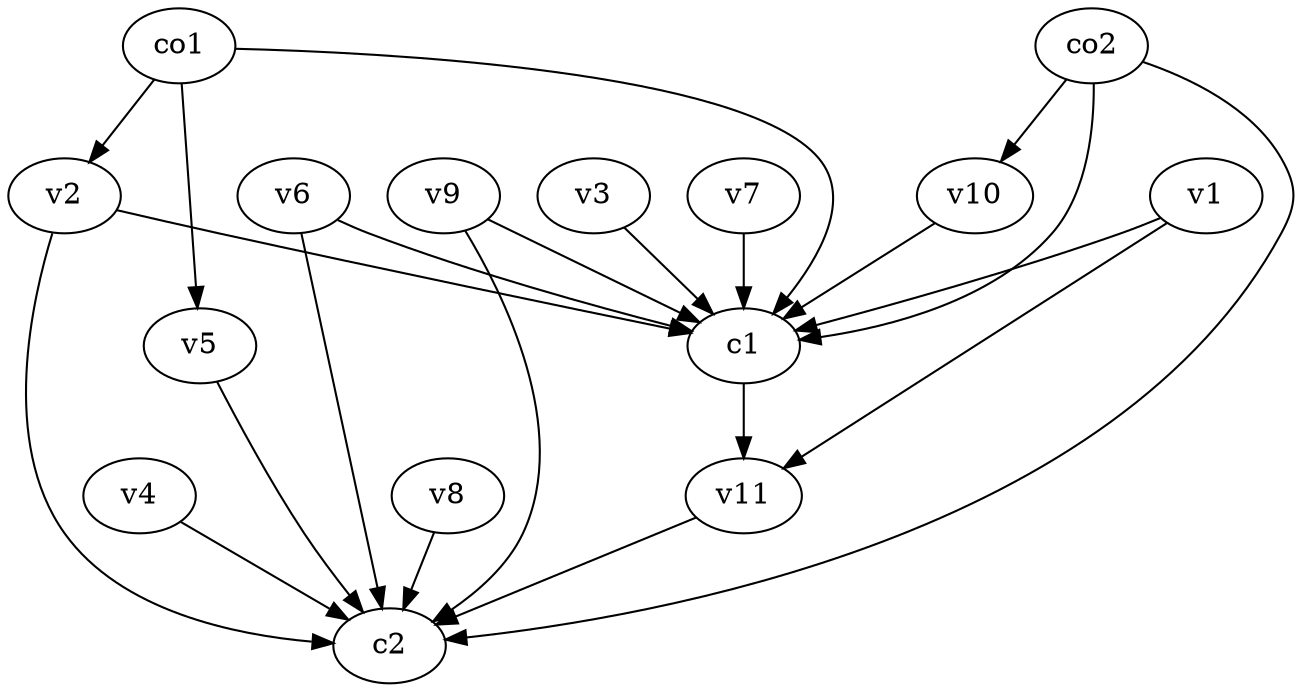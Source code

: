 strict digraph  {
c1;
c2;
v1;
v2;
v3;
v4;
v5;
v6;
v7;
v8;
v9;
v10;
v11;
co1;
co2;
c1 -> v11  [weight=1];
v1 -> c1  [weight=1];
v1 -> v11  [weight=1];
v2 -> c2  [weight=1];
v2 -> c1  [weight=1];
v3 -> c1  [weight=1];
v4 -> c2  [weight=1];
v5 -> c2  [weight=1];
v6 -> c2  [weight=1];
v6 -> c1  [weight=1];
v7 -> c1  [weight=1];
v8 -> c2  [weight=1];
v9 -> c2  [weight=1];
v9 -> c1  [weight=1];
v10 -> c1  [weight=1];
v11 -> c2  [weight=1];
co1 -> c1  [weight=1];
co1 -> v5  [weight=1];
co1 -> v2  [weight=1];
co2 -> c1  [weight=1];
co2 -> c2  [weight=1];
co2 -> v10  [weight=1];
}
